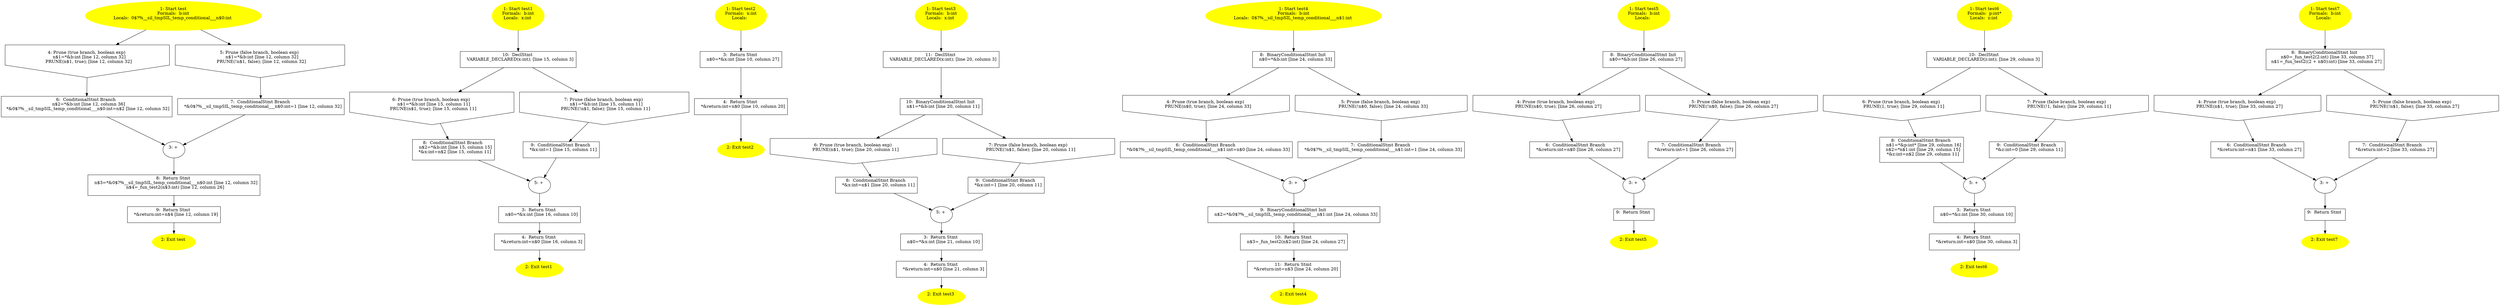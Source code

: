/* @generated */
digraph cfg {
"test.098f6bcd4621d373_1" [label="1: Start test\nFormals:  b:int\nLocals:  0$?%__sil_tmpSIL_temp_conditional___n$0:int \n  " color=yellow style=filled]
	

	 "test.098f6bcd4621d373_1" -> "test.098f6bcd4621d373_4" ;
	 "test.098f6bcd4621d373_1" -> "test.098f6bcd4621d373_5" ;
"test.098f6bcd4621d373_2" [label="2: Exit test \n  " color=yellow style=filled]
	

"test.098f6bcd4621d373_3" [label="3: + \n  " ]
	

	 "test.098f6bcd4621d373_3" -> "test.098f6bcd4621d373_8" ;
"test.098f6bcd4621d373_4" [label="4: Prune (true branch, boolean exp) \n   n$1=*&b:int [line 12, column 32]\n  PRUNE(n$1, true); [line 12, column 32]\n " shape="invhouse"]
	

	 "test.098f6bcd4621d373_4" -> "test.098f6bcd4621d373_6" ;
"test.098f6bcd4621d373_5" [label="5: Prune (false branch, boolean exp) \n   n$1=*&b:int [line 12, column 32]\n  PRUNE(!n$1, false); [line 12, column 32]\n " shape="invhouse"]
	

	 "test.098f6bcd4621d373_5" -> "test.098f6bcd4621d373_7" ;
"test.098f6bcd4621d373_6" [label="6:  ConditionalStmt Branch \n   n$2=*&b:int [line 12, column 36]\n  *&0$?%__sil_tmpSIL_temp_conditional___n$0:int=n$2 [line 12, column 32]\n " shape="box"]
	

	 "test.098f6bcd4621d373_6" -> "test.098f6bcd4621d373_3" ;
"test.098f6bcd4621d373_7" [label="7:  ConditionalStmt Branch \n   *&0$?%__sil_tmpSIL_temp_conditional___n$0:int=1 [line 12, column 32]\n " shape="box"]
	

	 "test.098f6bcd4621d373_7" -> "test.098f6bcd4621d373_3" ;
"test.098f6bcd4621d373_8" [label="8:  Return Stmt \n   n$3=*&0$?%__sil_tmpSIL_temp_conditional___n$0:int [line 12, column 32]\n  n$4=_fun_test2(n$3:int) [line 12, column 26]\n " shape="box"]
	

	 "test.098f6bcd4621d373_8" -> "test.098f6bcd4621d373_9" ;
"test.098f6bcd4621d373_9" [label="9:  Return Stmt \n   *&return:int=n$4 [line 12, column 19]\n " shape="box"]
	

	 "test.098f6bcd4621d373_9" -> "test.098f6bcd4621d373_2" ;
"test1.5a105e8b9d40e132_1" [label="1: Start test1\nFormals:  b:int\nLocals:  x:int \n  " color=yellow style=filled]
	

	 "test1.5a105e8b9d40e132_1" -> "test1.5a105e8b9d40e132_10" ;
"test1.5a105e8b9d40e132_2" [label="2: Exit test1 \n  " color=yellow style=filled]
	

"test1.5a105e8b9d40e132_3" [label="3:  Return Stmt \n   n$0=*&x:int [line 16, column 10]\n " shape="box"]
	

	 "test1.5a105e8b9d40e132_3" -> "test1.5a105e8b9d40e132_4" ;
"test1.5a105e8b9d40e132_4" [label="4:  Return Stmt \n   *&return:int=n$0 [line 16, column 3]\n " shape="box"]
	

	 "test1.5a105e8b9d40e132_4" -> "test1.5a105e8b9d40e132_2" ;
"test1.5a105e8b9d40e132_5" [label="5: + \n  " ]
	

	 "test1.5a105e8b9d40e132_5" -> "test1.5a105e8b9d40e132_3" ;
"test1.5a105e8b9d40e132_6" [label="6: Prune (true branch, boolean exp) \n   n$1=*&b:int [line 15, column 11]\n  PRUNE(n$1, true); [line 15, column 11]\n " shape="invhouse"]
	

	 "test1.5a105e8b9d40e132_6" -> "test1.5a105e8b9d40e132_8" ;
"test1.5a105e8b9d40e132_7" [label="7: Prune (false branch, boolean exp) \n   n$1=*&b:int [line 15, column 11]\n  PRUNE(!n$1, false); [line 15, column 11]\n " shape="invhouse"]
	

	 "test1.5a105e8b9d40e132_7" -> "test1.5a105e8b9d40e132_9" ;
"test1.5a105e8b9d40e132_8" [label="8:  ConditionalStmt Branch \n   n$2=*&b:int [line 15, column 15]\n  *&x:int=n$2 [line 15, column 11]\n " shape="box"]
	

	 "test1.5a105e8b9d40e132_8" -> "test1.5a105e8b9d40e132_5" ;
"test1.5a105e8b9d40e132_9" [label="9:  ConditionalStmt Branch \n   *&x:int=1 [line 15, column 11]\n " shape="box"]
	

	 "test1.5a105e8b9d40e132_9" -> "test1.5a105e8b9d40e132_5" ;
"test1.5a105e8b9d40e132_10" [label="10:  DeclStmt \n   VARIABLE_DECLARED(x:int); [line 15, column 3]\n " shape="box"]
	

	 "test1.5a105e8b9d40e132_10" -> "test1.5a105e8b9d40e132_6" ;
	 "test1.5a105e8b9d40e132_10" -> "test1.5a105e8b9d40e132_7" ;
"test2.ad0234829205b903_1" [label="1: Start test2\nFormals:  x:int\nLocals:  \n  " color=yellow style=filled]
	

	 "test2.ad0234829205b903_1" -> "test2.ad0234829205b903_3" ;
"test2.ad0234829205b903_2" [label="2: Exit test2 \n  " color=yellow style=filled]
	

"test2.ad0234829205b903_3" [label="3:  Return Stmt \n   n$0=*&x:int [line 10, column 27]\n " shape="box"]
	

	 "test2.ad0234829205b903_3" -> "test2.ad0234829205b903_4" ;
"test2.ad0234829205b903_4" [label="4:  Return Stmt \n   *&return:int=n$0 [line 10, column 20]\n " shape="box"]
	

	 "test2.ad0234829205b903_4" -> "test2.ad0234829205b903_2" ;
"test3.8ad8757baa8564dc_1" [label="1: Start test3\nFormals:  b:int\nLocals:  x:int \n  " color=yellow style=filled]
	

	 "test3.8ad8757baa8564dc_1" -> "test3.8ad8757baa8564dc_11" ;
"test3.8ad8757baa8564dc_2" [label="2: Exit test3 \n  " color=yellow style=filled]
	

"test3.8ad8757baa8564dc_3" [label="3:  Return Stmt \n   n$0=*&x:int [line 21, column 10]\n " shape="box"]
	

	 "test3.8ad8757baa8564dc_3" -> "test3.8ad8757baa8564dc_4" ;
"test3.8ad8757baa8564dc_4" [label="4:  Return Stmt \n   *&return:int=n$0 [line 21, column 3]\n " shape="box"]
	

	 "test3.8ad8757baa8564dc_4" -> "test3.8ad8757baa8564dc_2" ;
"test3.8ad8757baa8564dc_5" [label="5: + \n  " ]
	

	 "test3.8ad8757baa8564dc_5" -> "test3.8ad8757baa8564dc_3" ;
"test3.8ad8757baa8564dc_6" [label="6: Prune (true branch, boolean exp) \n   PRUNE(n$1, true); [line 20, column 11]\n " shape="invhouse"]
	

	 "test3.8ad8757baa8564dc_6" -> "test3.8ad8757baa8564dc_8" ;
"test3.8ad8757baa8564dc_7" [label="7: Prune (false branch, boolean exp) \n   PRUNE(!n$1, false); [line 20, column 11]\n " shape="invhouse"]
	

	 "test3.8ad8757baa8564dc_7" -> "test3.8ad8757baa8564dc_9" ;
"test3.8ad8757baa8564dc_8" [label="8:  ConditionalStmt Branch \n   *&x:int=n$1 [line 20, column 11]\n " shape="box"]
	

	 "test3.8ad8757baa8564dc_8" -> "test3.8ad8757baa8564dc_5" ;
"test3.8ad8757baa8564dc_9" [label="9:  ConditionalStmt Branch \n   *&x:int=1 [line 20, column 11]\n " shape="box"]
	

	 "test3.8ad8757baa8564dc_9" -> "test3.8ad8757baa8564dc_5" ;
"test3.8ad8757baa8564dc_10" [label="10:  BinaryConditionalStmt Init \n   n$1=*&b:int [line 20, column 11]\n " shape="box"]
	

	 "test3.8ad8757baa8564dc_10" -> "test3.8ad8757baa8564dc_6" ;
	 "test3.8ad8757baa8564dc_10" -> "test3.8ad8757baa8564dc_7" ;
"test3.8ad8757baa8564dc_11" [label="11:  DeclStmt \n   VARIABLE_DECLARED(x:int); [line 20, column 3]\n " shape="box"]
	

	 "test3.8ad8757baa8564dc_11" -> "test3.8ad8757baa8564dc_10" ;
"test4.86985e105f79b95d_1" [label="1: Start test4\nFormals:  b:int\nLocals:  0$?%__sil_tmpSIL_temp_conditional___n$1:int \n  " color=yellow style=filled]
	

	 "test4.86985e105f79b95d_1" -> "test4.86985e105f79b95d_8" ;
"test4.86985e105f79b95d_2" [label="2: Exit test4 \n  " color=yellow style=filled]
	

"test4.86985e105f79b95d_3" [label="3: + \n  " ]
	

	 "test4.86985e105f79b95d_3" -> "test4.86985e105f79b95d_9" ;
"test4.86985e105f79b95d_4" [label="4: Prune (true branch, boolean exp) \n   PRUNE(n$0, true); [line 24, column 33]\n " shape="invhouse"]
	

	 "test4.86985e105f79b95d_4" -> "test4.86985e105f79b95d_6" ;
"test4.86985e105f79b95d_5" [label="5: Prune (false branch, boolean exp) \n   PRUNE(!n$0, false); [line 24, column 33]\n " shape="invhouse"]
	

	 "test4.86985e105f79b95d_5" -> "test4.86985e105f79b95d_7" ;
"test4.86985e105f79b95d_6" [label="6:  ConditionalStmt Branch \n   *&0$?%__sil_tmpSIL_temp_conditional___n$1:int=n$0 [line 24, column 33]\n " shape="box"]
	

	 "test4.86985e105f79b95d_6" -> "test4.86985e105f79b95d_3" ;
"test4.86985e105f79b95d_7" [label="7:  ConditionalStmt Branch \n   *&0$?%__sil_tmpSIL_temp_conditional___n$1:int=1 [line 24, column 33]\n " shape="box"]
	

	 "test4.86985e105f79b95d_7" -> "test4.86985e105f79b95d_3" ;
"test4.86985e105f79b95d_8" [label="8:  BinaryConditionalStmt Init \n   n$0=*&b:int [line 24, column 33]\n " shape="box"]
	

	 "test4.86985e105f79b95d_8" -> "test4.86985e105f79b95d_4" ;
	 "test4.86985e105f79b95d_8" -> "test4.86985e105f79b95d_5" ;
"test4.86985e105f79b95d_9" [label="9:  BinaryConditionalStmt Init \n   n$2=*&0$?%__sil_tmpSIL_temp_conditional___n$1:int [line 24, column 33]\n " shape="box"]
	

	 "test4.86985e105f79b95d_9" -> "test4.86985e105f79b95d_10" ;
"test4.86985e105f79b95d_10" [label="10:  Return Stmt \n   n$3=_fun_test2(n$2:int) [line 24, column 27]\n " shape="box"]
	

	 "test4.86985e105f79b95d_10" -> "test4.86985e105f79b95d_11" ;
"test4.86985e105f79b95d_11" [label="11:  Return Stmt \n   *&return:int=n$3 [line 24, column 20]\n " shape="box"]
	

	 "test4.86985e105f79b95d_11" -> "test4.86985e105f79b95d_2" ;
"test5.e3d704f3542b44a6_1" [label="1: Start test5\nFormals:  b:int\nLocals:  \n  " color=yellow style=filled]
	

	 "test5.e3d704f3542b44a6_1" -> "test5.e3d704f3542b44a6_8" ;
"test5.e3d704f3542b44a6_2" [label="2: Exit test5 \n  " color=yellow style=filled]
	

"test5.e3d704f3542b44a6_3" [label="3: + \n  " ]
	

	 "test5.e3d704f3542b44a6_3" -> "test5.e3d704f3542b44a6_9" ;
"test5.e3d704f3542b44a6_4" [label="4: Prune (true branch, boolean exp) \n   PRUNE(n$0, true); [line 26, column 27]\n " shape="invhouse"]
	

	 "test5.e3d704f3542b44a6_4" -> "test5.e3d704f3542b44a6_6" ;
"test5.e3d704f3542b44a6_5" [label="5: Prune (false branch, boolean exp) \n   PRUNE(!n$0, false); [line 26, column 27]\n " shape="invhouse"]
	

	 "test5.e3d704f3542b44a6_5" -> "test5.e3d704f3542b44a6_7" ;
"test5.e3d704f3542b44a6_6" [label="6:  ConditionalStmt Branch \n   *&return:int=n$0 [line 26, column 27]\n " shape="box"]
	

	 "test5.e3d704f3542b44a6_6" -> "test5.e3d704f3542b44a6_3" ;
"test5.e3d704f3542b44a6_7" [label="7:  ConditionalStmt Branch \n   *&return:int=1 [line 26, column 27]\n " shape="box"]
	

	 "test5.e3d704f3542b44a6_7" -> "test5.e3d704f3542b44a6_3" ;
"test5.e3d704f3542b44a6_8" [label="8:  BinaryConditionalStmt Init \n   n$0=*&b:int [line 26, column 27]\n " shape="box"]
	

	 "test5.e3d704f3542b44a6_8" -> "test5.e3d704f3542b44a6_4" ;
	 "test5.e3d704f3542b44a6_8" -> "test5.e3d704f3542b44a6_5" ;
"test5.e3d704f3542b44a6_9" [label="9:  Return Stmt \n  " shape="box"]
	

	 "test5.e3d704f3542b44a6_9" -> "test5.e3d704f3542b44a6_2" ;
"test6.4cfad7076129962e_1" [label="1: Start test6\nFormals:  p:int*\nLocals:  z:int \n  " color=yellow style=filled]
	

	 "test6.4cfad7076129962e_1" -> "test6.4cfad7076129962e_10" ;
"test6.4cfad7076129962e_2" [label="2: Exit test6 \n  " color=yellow style=filled]
	

"test6.4cfad7076129962e_3" [label="3:  Return Stmt \n   n$0=*&z:int [line 30, column 10]\n " shape="box"]
	

	 "test6.4cfad7076129962e_3" -> "test6.4cfad7076129962e_4" ;
"test6.4cfad7076129962e_4" [label="4:  Return Stmt \n   *&return:int=n$0 [line 30, column 3]\n " shape="box"]
	

	 "test6.4cfad7076129962e_4" -> "test6.4cfad7076129962e_2" ;
"test6.4cfad7076129962e_5" [label="5: + \n  " ]
	

	 "test6.4cfad7076129962e_5" -> "test6.4cfad7076129962e_3" ;
"test6.4cfad7076129962e_6" [label="6: Prune (true branch, boolean exp) \n   PRUNE(1, true); [line 29, column 11]\n " shape="invhouse"]
	

	 "test6.4cfad7076129962e_6" -> "test6.4cfad7076129962e_8" ;
"test6.4cfad7076129962e_7" [label="7: Prune (false branch, boolean exp) \n   PRUNE(!1, false); [line 29, column 11]\n " shape="invhouse"]
	

	 "test6.4cfad7076129962e_7" -> "test6.4cfad7076129962e_9" ;
"test6.4cfad7076129962e_8" [label="8:  ConditionalStmt Branch \n   n$1=*&p:int* [line 29, column 16]\n  n$2=*n$1:int [line 29, column 15]\n  *&z:int=n$2 [line 29, column 11]\n " shape="box"]
	

	 "test6.4cfad7076129962e_8" -> "test6.4cfad7076129962e_5" ;
"test6.4cfad7076129962e_9" [label="9:  ConditionalStmt Branch \n   *&z:int=0 [line 29, column 11]\n " shape="box"]
	

	 "test6.4cfad7076129962e_9" -> "test6.4cfad7076129962e_5" ;
"test6.4cfad7076129962e_10" [label="10:  DeclStmt \n   VARIABLE_DECLARED(z:int); [line 29, column 3]\n " shape="box"]
	

	 "test6.4cfad7076129962e_10" -> "test6.4cfad7076129962e_6" ;
	 "test6.4cfad7076129962e_10" -> "test6.4cfad7076129962e_7" ;
"test7.b04083e53e242626_1" [label="1: Start test7\nFormals:  b:int\nLocals:  \n  " color=yellow style=filled]
	

	 "test7.b04083e53e242626_1" -> "test7.b04083e53e242626_8" ;
"test7.b04083e53e242626_2" [label="2: Exit test7 \n  " color=yellow style=filled]
	

"test7.b04083e53e242626_3" [label="3: + \n  " ]
	

	 "test7.b04083e53e242626_3" -> "test7.b04083e53e242626_9" ;
"test7.b04083e53e242626_4" [label="4: Prune (true branch, boolean exp) \n   PRUNE(n$1, true); [line 33, column 27]\n " shape="invhouse"]
	

	 "test7.b04083e53e242626_4" -> "test7.b04083e53e242626_6" ;
"test7.b04083e53e242626_5" [label="5: Prune (false branch, boolean exp) \n   PRUNE(!n$1, false); [line 33, column 27]\n " shape="invhouse"]
	

	 "test7.b04083e53e242626_5" -> "test7.b04083e53e242626_7" ;
"test7.b04083e53e242626_6" [label="6:  ConditionalStmt Branch \n   *&return:int=n$1 [line 33, column 27]\n " shape="box"]
	

	 "test7.b04083e53e242626_6" -> "test7.b04083e53e242626_3" ;
"test7.b04083e53e242626_7" [label="7:  ConditionalStmt Branch \n   *&return:int=2 [line 33, column 27]\n " shape="box"]
	

	 "test7.b04083e53e242626_7" -> "test7.b04083e53e242626_3" ;
"test7.b04083e53e242626_8" [label="8:  BinaryConditionalStmt Init \n   n$0=_fun_test2(2:int) [line 33, column 37]\n  n$1=_fun_test2((2 + n$0):int) [line 33, column 27]\n " shape="box"]
	

	 "test7.b04083e53e242626_8" -> "test7.b04083e53e242626_4" ;
	 "test7.b04083e53e242626_8" -> "test7.b04083e53e242626_5" ;
"test7.b04083e53e242626_9" [label="9:  Return Stmt \n  " shape="box"]
	

	 "test7.b04083e53e242626_9" -> "test7.b04083e53e242626_2" ;
}
